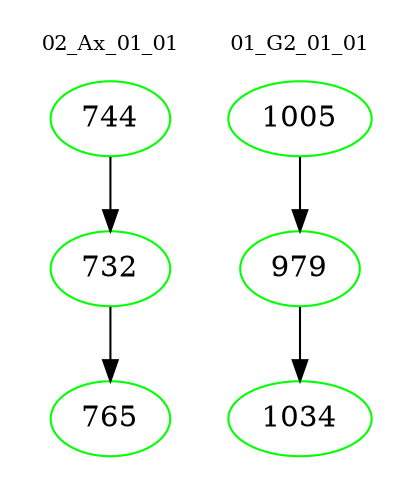 digraph{
subgraph cluster_0 {
color = white
label = "02_Ax_01_01";
fontsize=10;
T0_744 [label="744", color="green"]
T0_744 -> T0_732 [color="black"]
T0_732 [label="732", color="green"]
T0_732 -> T0_765 [color="black"]
T0_765 [label="765", color="green"]
}
subgraph cluster_1 {
color = white
label = "01_G2_01_01";
fontsize=10;
T1_1005 [label="1005", color="green"]
T1_1005 -> T1_979 [color="black"]
T1_979 [label="979", color="green"]
T1_979 -> T1_1034 [color="black"]
T1_1034 [label="1034", color="green"]
}
}
